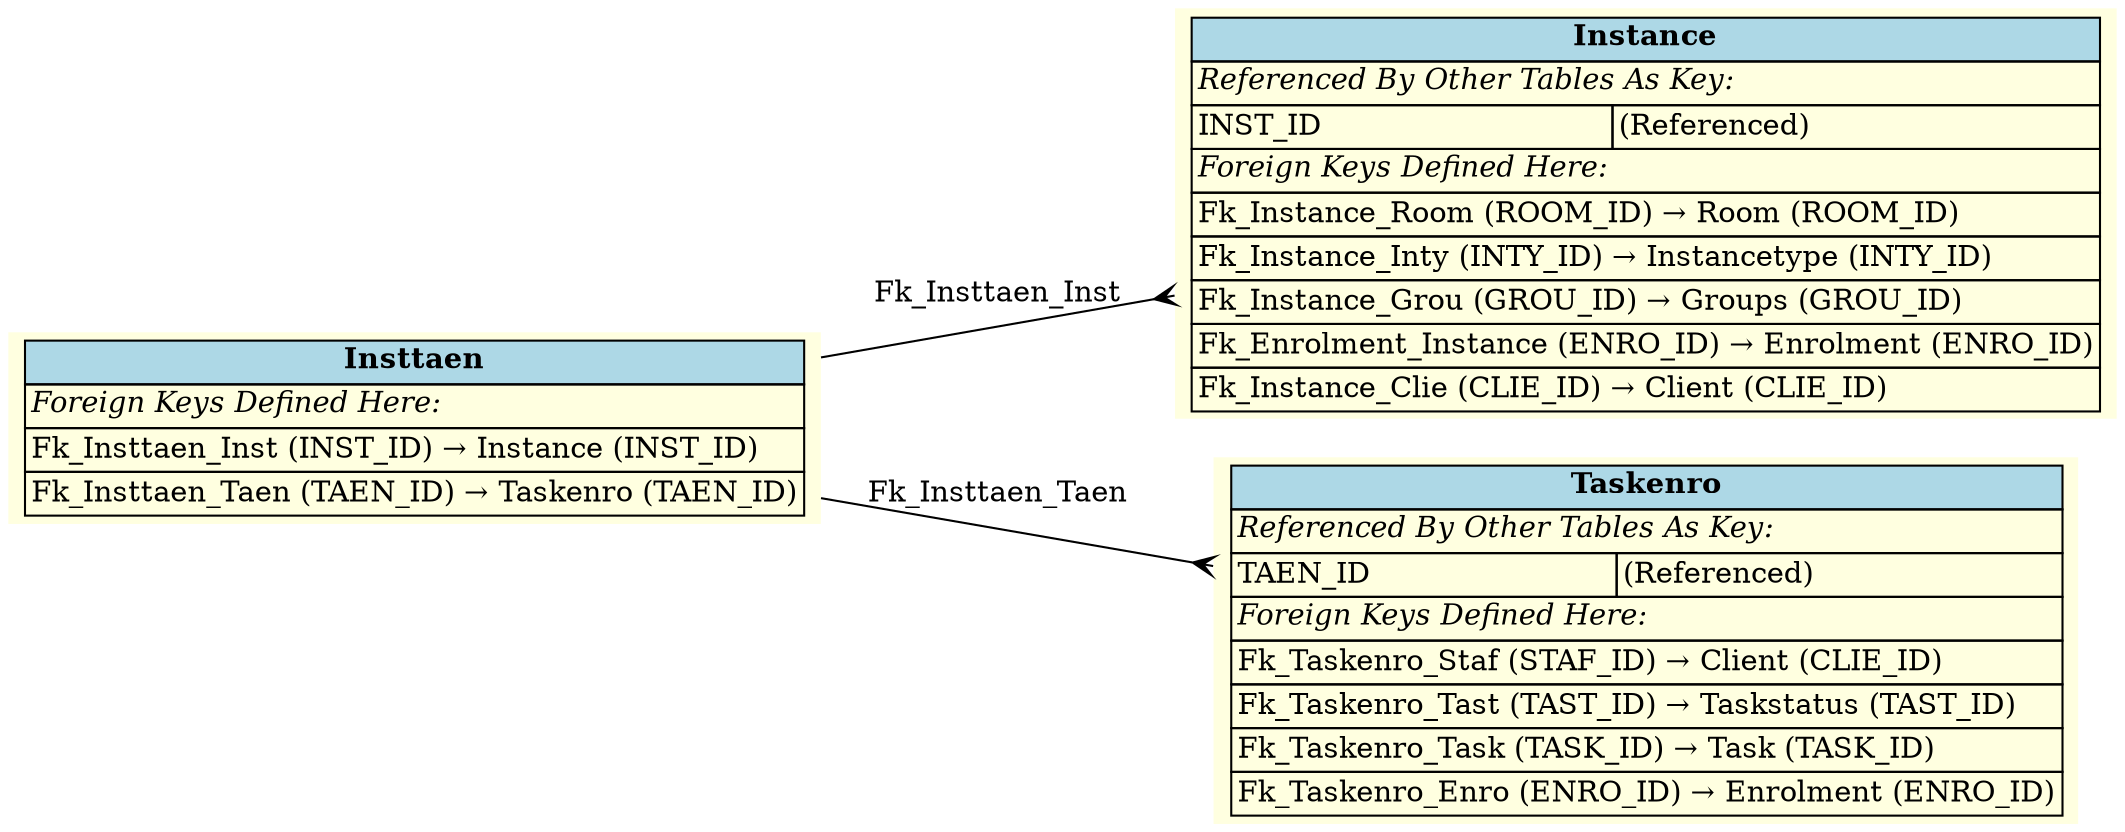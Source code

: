 digraph ERD {
  rankdir=LR;
  node [shape=plaintext, style=filled, fillcolor=lightyellow];
  edge [arrowhead=crow, arrowtail=none, dir=both, labelfontsize=10];

  "Insttaen" [
    label=<
    <TABLE BORDER="0" CELLBORDER="1" CELLSPACING="0" BGCOLOR="lightyellow">
      <TR><TD COLSPAN="2" BGCOLOR="lightblue"><B>Insttaen</B></TD></TR>
      <TR><TD COLSPAN="2" ALIGN="LEFT"><I>Foreign Keys Defined Here:</I></TD></TR>
      <TR><TD ALIGN="LEFT" COLSPAN="2">Fk_Insttaen_Inst (INST_ID) &rarr; Instance (INST_ID)</TD></TR>
      <TR><TD ALIGN="LEFT" COLSPAN="2">Fk_Insttaen_Taen (TAEN_ID) &rarr; Taskenro (TAEN_ID)</TD></TR>
    </TABLE>
    >
  ];

  "Instance" [
    label=<
    <TABLE BORDER="0" CELLBORDER="1" CELLSPACING="0" BGCOLOR="lightyellow">
      <TR><TD COLSPAN="2" BGCOLOR="lightblue"><B>Instance</B></TD></TR>
      <TR><TD COLSPAN="2" ALIGN="LEFT"><I>Referenced By Other Tables As Key:</I></TD></TR>
      <TR><TD ALIGN="LEFT">INST_ID</TD><TD ALIGN="LEFT">(Referenced)</TD></TR>
      <TR><TD COLSPAN="2" ALIGN="LEFT"><I>Foreign Keys Defined Here:</I></TD></TR>
      <TR><TD ALIGN="LEFT" COLSPAN="2">Fk_Instance_Room (ROOM_ID) &rarr; Room (ROOM_ID)</TD></TR>
      <TR><TD ALIGN="LEFT" COLSPAN="2">Fk_Instance_Inty (INTY_ID) &rarr; Instancetype (INTY_ID)</TD></TR>
      <TR><TD ALIGN="LEFT" COLSPAN="2">Fk_Instance_Grou (GROU_ID) &rarr; Groups (GROU_ID)</TD></TR>
      <TR><TD ALIGN="LEFT" COLSPAN="2">Fk_Enrolment_Instance (ENRO_ID) &rarr; Enrolment (ENRO_ID)</TD></TR>
      <TR><TD ALIGN="LEFT" COLSPAN="2">Fk_Instance_Clie (CLIE_ID) &rarr; Client (CLIE_ID)</TD></TR>
    </TABLE>
    >
  ];

  "Taskenro" [
    label=<
    <TABLE BORDER="0" CELLBORDER="1" CELLSPACING="0" BGCOLOR="lightyellow">
      <TR><TD COLSPAN="2" BGCOLOR="lightblue"><B>Taskenro</B></TD></TR>
      <TR><TD COLSPAN="2" ALIGN="LEFT"><I>Referenced By Other Tables As Key:</I></TD></TR>
      <TR><TD ALIGN="LEFT">TAEN_ID</TD><TD ALIGN="LEFT">(Referenced)</TD></TR>
      <TR><TD COLSPAN="2" ALIGN="LEFT"><I>Foreign Keys Defined Here:</I></TD></TR>
      <TR><TD ALIGN="LEFT" COLSPAN="2">Fk_Taskenro_Staf (STAF_ID) &rarr; Client (CLIE_ID)</TD></TR>
      <TR><TD ALIGN="LEFT" COLSPAN="2">Fk_Taskenro_Tast (TAST_ID) &rarr; Taskstatus (TAST_ID)</TD></TR>
      <TR><TD ALIGN="LEFT" COLSPAN="2">Fk_Taskenro_Task (TASK_ID) &rarr; Task (TASK_ID)</TD></TR>
      <TR><TD ALIGN="LEFT" COLSPAN="2">Fk_Taskenro_Enro (ENRO_ID) &rarr; Enrolment (ENRO_ID)</TD></TR>
    </TABLE>
    >
  ];

  "Insttaen" -> "Instance" [label=" Fk_Insttaen_Inst "];
  "Insttaen" -> "Taskenro" [label=" Fk_Insttaen_Taen "];
}
